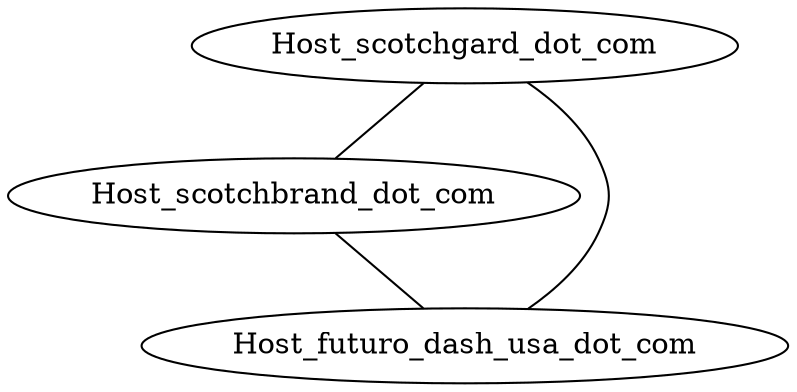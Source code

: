 strict graph G {
  Host_scotchgard_dot_com;
  Host_scotchbrand_dot_com;
  Host_futuro_dash_usa_dot_com;
  Host_scotchgard_dot_com -- Host_scotchbrand_dot_com;
  Host_scotchgard_dot_com -- Host_futuro_dash_usa_dot_com;
  Host_scotchbrand_dot_com -- Host_futuro_dash_usa_dot_com;
}
